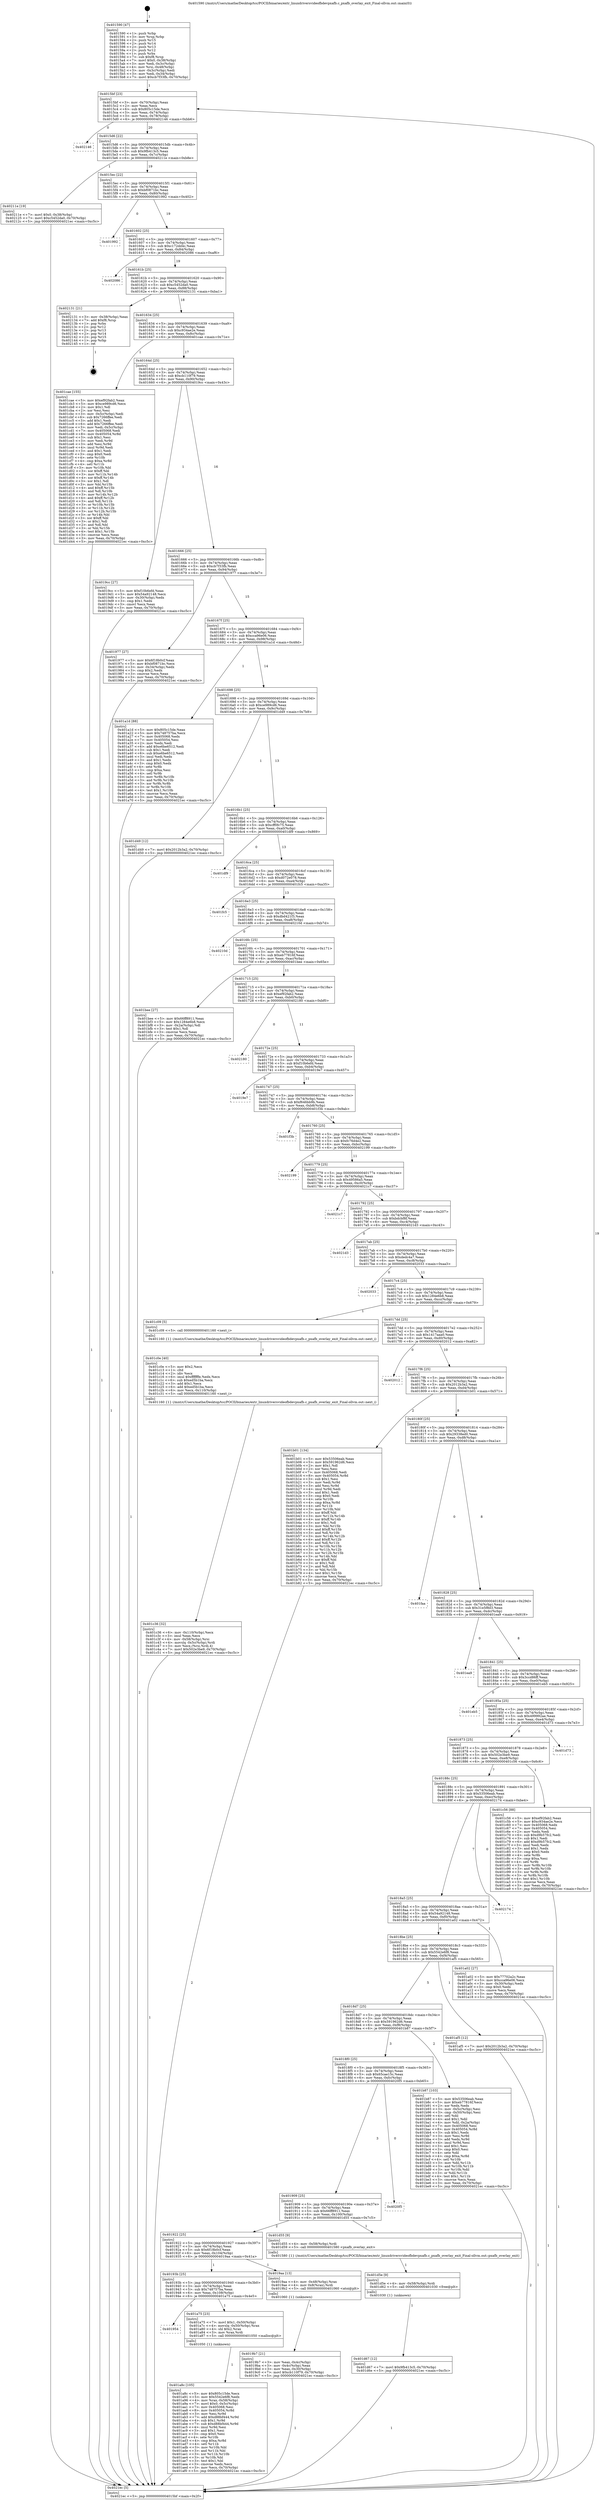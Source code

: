 digraph "0x401590" {
  label = "0x401590 (/mnt/c/Users/mathe/Desktop/tcc/POCII/binaries/extr_linuxdriversvideofbdevpxafb.c_pxafb_overlay_exit_Final-ollvm.out::main(0))"
  labelloc = "t"
  node[shape=record]

  Entry [label="",width=0.3,height=0.3,shape=circle,fillcolor=black,style=filled]
  "0x4015bf" [label="{
     0x4015bf [23]\l
     | [instrs]\l
     &nbsp;&nbsp;0x4015bf \<+3\>: mov -0x70(%rbp),%eax\l
     &nbsp;&nbsp;0x4015c2 \<+2\>: mov %eax,%ecx\l
     &nbsp;&nbsp;0x4015c4 \<+6\>: sub $0x805c15de,%ecx\l
     &nbsp;&nbsp;0x4015ca \<+3\>: mov %eax,-0x74(%rbp)\l
     &nbsp;&nbsp;0x4015cd \<+3\>: mov %ecx,-0x78(%rbp)\l
     &nbsp;&nbsp;0x4015d0 \<+6\>: je 0000000000402146 \<main+0xbb6\>\l
  }"]
  "0x402146" [label="{
     0x402146\l
  }", style=dashed]
  "0x4015d6" [label="{
     0x4015d6 [22]\l
     | [instrs]\l
     &nbsp;&nbsp;0x4015d6 \<+5\>: jmp 00000000004015db \<main+0x4b\>\l
     &nbsp;&nbsp;0x4015db \<+3\>: mov -0x74(%rbp),%eax\l
     &nbsp;&nbsp;0x4015de \<+5\>: sub $0x9fb413c5,%eax\l
     &nbsp;&nbsp;0x4015e3 \<+3\>: mov %eax,-0x7c(%rbp)\l
     &nbsp;&nbsp;0x4015e6 \<+6\>: je 000000000040211e \<main+0xb8e\>\l
  }"]
  Exit [label="",width=0.3,height=0.3,shape=circle,fillcolor=black,style=filled,peripheries=2]
  "0x40211e" [label="{
     0x40211e [19]\l
     | [instrs]\l
     &nbsp;&nbsp;0x40211e \<+7\>: movl $0x0,-0x38(%rbp)\l
     &nbsp;&nbsp;0x402125 \<+7\>: movl $0xc5452da0,-0x70(%rbp)\l
     &nbsp;&nbsp;0x40212c \<+5\>: jmp 00000000004021ec \<main+0xc5c\>\l
  }"]
  "0x4015ec" [label="{
     0x4015ec [22]\l
     | [instrs]\l
     &nbsp;&nbsp;0x4015ec \<+5\>: jmp 00000000004015f1 \<main+0x61\>\l
     &nbsp;&nbsp;0x4015f1 \<+3\>: mov -0x74(%rbp),%eax\l
     &nbsp;&nbsp;0x4015f4 \<+5\>: sub $0xbf0871bc,%eax\l
     &nbsp;&nbsp;0x4015f9 \<+3\>: mov %eax,-0x80(%rbp)\l
     &nbsp;&nbsp;0x4015fc \<+6\>: je 0000000000401992 \<main+0x402\>\l
  }"]
  "0x401d67" [label="{
     0x401d67 [12]\l
     | [instrs]\l
     &nbsp;&nbsp;0x401d67 \<+7\>: movl $0x9fb413c5,-0x70(%rbp)\l
     &nbsp;&nbsp;0x401d6e \<+5\>: jmp 00000000004021ec \<main+0xc5c\>\l
  }"]
  "0x401992" [label="{
     0x401992\l
  }", style=dashed]
  "0x401602" [label="{
     0x401602 [25]\l
     | [instrs]\l
     &nbsp;&nbsp;0x401602 \<+5\>: jmp 0000000000401607 \<main+0x77\>\l
     &nbsp;&nbsp;0x401607 \<+3\>: mov -0x74(%rbp),%eax\l
     &nbsp;&nbsp;0x40160a \<+5\>: sub $0xc172dd4c,%eax\l
     &nbsp;&nbsp;0x40160f \<+6\>: mov %eax,-0x84(%rbp)\l
     &nbsp;&nbsp;0x401615 \<+6\>: je 0000000000402086 \<main+0xaf6\>\l
  }"]
  "0x401d5e" [label="{
     0x401d5e [9]\l
     | [instrs]\l
     &nbsp;&nbsp;0x401d5e \<+4\>: mov -0x58(%rbp),%rdi\l
     &nbsp;&nbsp;0x401d62 \<+5\>: call 0000000000401030 \<free@plt\>\l
     | [calls]\l
     &nbsp;&nbsp;0x401030 \{1\} (unknown)\l
  }"]
  "0x402086" [label="{
     0x402086\l
  }", style=dashed]
  "0x40161b" [label="{
     0x40161b [25]\l
     | [instrs]\l
     &nbsp;&nbsp;0x40161b \<+5\>: jmp 0000000000401620 \<main+0x90\>\l
     &nbsp;&nbsp;0x401620 \<+3\>: mov -0x74(%rbp),%eax\l
     &nbsp;&nbsp;0x401623 \<+5\>: sub $0xc5452da0,%eax\l
     &nbsp;&nbsp;0x401628 \<+6\>: mov %eax,-0x88(%rbp)\l
     &nbsp;&nbsp;0x40162e \<+6\>: je 0000000000402131 \<main+0xba1\>\l
  }"]
  "0x401c36" [label="{
     0x401c36 [32]\l
     | [instrs]\l
     &nbsp;&nbsp;0x401c36 \<+6\>: mov -0x110(%rbp),%ecx\l
     &nbsp;&nbsp;0x401c3c \<+3\>: imul %eax,%ecx\l
     &nbsp;&nbsp;0x401c3f \<+4\>: mov -0x58(%rbp),%rsi\l
     &nbsp;&nbsp;0x401c43 \<+4\>: movslq -0x5c(%rbp),%rdi\l
     &nbsp;&nbsp;0x401c47 \<+3\>: mov %ecx,(%rsi,%rdi,4)\l
     &nbsp;&nbsp;0x401c4a \<+7\>: movl $0x502e3be9,-0x70(%rbp)\l
     &nbsp;&nbsp;0x401c51 \<+5\>: jmp 00000000004021ec \<main+0xc5c\>\l
  }"]
  "0x402131" [label="{
     0x402131 [21]\l
     | [instrs]\l
     &nbsp;&nbsp;0x402131 \<+3\>: mov -0x38(%rbp),%eax\l
     &nbsp;&nbsp;0x402134 \<+7\>: add $0xf8,%rsp\l
     &nbsp;&nbsp;0x40213b \<+1\>: pop %rbx\l
     &nbsp;&nbsp;0x40213c \<+2\>: pop %r12\l
     &nbsp;&nbsp;0x40213e \<+2\>: pop %r13\l
     &nbsp;&nbsp;0x402140 \<+2\>: pop %r14\l
     &nbsp;&nbsp;0x402142 \<+2\>: pop %r15\l
     &nbsp;&nbsp;0x402144 \<+1\>: pop %rbp\l
     &nbsp;&nbsp;0x402145 \<+1\>: ret\l
  }"]
  "0x401634" [label="{
     0x401634 [25]\l
     | [instrs]\l
     &nbsp;&nbsp;0x401634 \<+5\>: jmp 0000000000401639 \<main+0xa9\>\l
     &nbsp;&nbsp;0x401639 \<+3\>: mov -0x74(%rbp),%eax\l
     &nbsp;&nbsp;0x40163c \<+5\>: sub $0xc934ae2e,%eax\l
     &nbsp;&nbsp;0x401641 \<+6\>: mov %eax,-0x8c(%rbp)\l
     &nbsp;&nbsp;0x401647 \<+6\>: je 0000000000401cae \<main+0x71e\>\l
  }"]
  "0x401c0e" [label="{
     0x401c0e [40]\l
     | [instrs]\l
     &nbsp;&nbsp;0x401c0e \<+5\>: mov $0x2,%ecx\l
     &nbsp;&nbsp;0x401c13 \<+1\>: cltd\l
     &nbsp;&nbsp;0x401c14 \<+2\>: idiv %ecx\l
     &nbsp;&nbsp;0x401c16 \<+6\>: imul $0xfffffffe,%edx,%ecx\l
     &nbsp;&nbsp;0x401c1c \<+6\>: sub $0xed5b1ba,%ecx\l
     &nbsp;&nbsp;0x401c22 \<+3\>: add $0x1,%ecx\l
     &nbsp;&nbsp;0x401c25 \<+6\>: add $0xed5b1ba,%ecx\l
     &nbsp;&nbsp;0x401c2b \<+6\>: mov %ecx,-0x110(%rbp)\l
     &nbsp;&nbsp;0x401c31 \<+5\>: call 0000000000401160 \<next_i\>\l
     | [calls]\l
     &nbsp;&nbsp;0x401160 \{1\} (/mnt/c/Users/mathe/Desktop/tcc/POCII/binaries/extr_linuxdriversvideofbdevpxafb.c_pxafb_overlay_exit_Final-ollvm.out::next_i)\l
  }"]
  "0x401cae" [label="{
     0x401cae [155]\l
     | [instrs]\l
     &nbsp;&nbsp;0x401cae \<+5\>: mov $0xef92fab2,%eax\l
     &nbsp;&nbsp;0x401cb3 \<+5\>: mov $0xce989cd6,%ecx\l
     &nbsp;&nbsp;0x401cb8 \<+2\>: mov $0x1,%dl\l
     &nbsp;&nbsp;0x401cba \<+2\>: xor %esi,%esi\l
     &nbsp;&nbsp;0x401cbc \<+3\>: mov -0x5c(%rbp),%edi\l
     &nbsp;&nbsp;0x401cbf \<+6\>: sub $0x7266ffee,%edi\l
     &nbsp;&nbsp;0x401cc5 \<+3\>: add $0x1,%edi\l
     &nbsp;&nbsp;0x401cc8 \<+6\>: add $0x7266ffee,%edi\l
     &nbsp;&nbsp;0x401cce \<+3\>: mov %edi,-0x5c(%rbp)\l
     &nbsp;&nbsp;0x401cd1 \<+7\>: mov 0x405068,%edi\l
     &nbsp;&nbsp;0x401cd8 \<+8\>: mov 0x405054,%r8d\l
     &nbsp;&nbsp;0x401ce0 \<+3\>: sub $0x1,%esi\l
     &nbsp;&nbsp;0x401ce3 \<+3\>: mov %edi,%r9d\l
     &nbsp;&nbsp;0x401ce6 \<+3\>: add %esi,%r9d\l
     &nbsp;&nbsp;0x401ce9 \<+4\>: imul %r9d,%edi\l
     &nbsp;&nbsp;0x401ced \<+3\>: and $0x1,%edi\l
     &nbsp;&nbsp;0x401cf0 \<+3\>: cmp $0x0,%edi\l
     &nbsp;&nbsp;0x401cf3 \<+4\>: sete %r10b\l
     &nbsp;&nbsp;0x401cf7 \<+4\>: cmp $0xa,%r8d\l
     &nbsp;&nbsp;0x401cfb \<+4\>: setl %r11b\l
     &nbsp;&nbsp;0x401cff \<+3\>: mov %r10b,%bl\l
     &nbsp;&nbsp;0x401d02 \<+3\>: xor $0xff,%bl\l
     &nbsp;&nbsp;0x401d05 \<+3\>: mov %r11b,%r14b\l
     &nbsp;&nbsp;0x401d08 \<+4\>: xor $0xff,%r14b\l
     &nbsp;&nbsp;0x401d0c \<+3\>: xor $0x1,%dl\l
     &nbsp;&nbsp;0x401d0f \<+3\>: mov %bl,%r15b\l
     &nbsp;&nbsp;0x401d12 \<+4\>: and $0xff,%r15b\l
     &nbsp;&nbsp;0x401d16 \<+3\>: and %dl,%r10b\l
     &nbsp;&nbsp;0x401d19 \<+3\>: mov %r14b,%r12b\l
     &nbsp;&nbsp;0x401d1c \<+4\>: and $0xff,%r12b\l
     &nbsp;&nbsp;0x401d20 \<+3\>: and %dl,%r11b\l
     &nbsp;&nbsp;0x401d23 \<+3\>: or %r10b,%r15b\l
     &nbsp;&nbsp;0x401d26 \<+3\>: or %r11b,%r12b\l
     &nbsp;&nbsp;0x401d29 \<+3\>: xor %r12b,%r15b\l
     &nbsp;&nbsp;0x401d2c \<+3\>: or %r14b,%bl\l
     &nbsp;&nbsp;0x401d2f \<+3\>: xor $0xff,%bl\l
     &nbsp;&nbsp;0x401d32 \<+3\>: or $0x1,%dl\l
     &nbsp;&nbsp;0x401d35 \<+2\>: and %dl,%bl\l
     &nbsp;&nbsp;0x401d37 \<+3\>: or %bl,%r15b\l
     &nbsp;&nbsp;0x401d3a \<+4\>: test $0x1,%r15b\l
     &nbsp;&nbsp;0x401d3e \<+3\>: cmovne %ecx,%eax\l
     &nbsp;&nbsp;0x401d41 \<+3\>: mov %eax,-0x70(%rbp)\l
     &nbsp;&nbsp;0x401d44 \<+5\>: jmp 00000000004021ec \<main+0xc5c\>\l
  }"]
  "0x40164d" [label="{
     0x40164d [25]\l
     | [instrs]\l
     &nbsp;&nbsp;0x40164d \<+5\>: jmp 0000000000401652 \<main+0xc2\>\l
     &nbsp;&nbsp;0x401652 \<+3\>: mov -0x74(%rbp),%eax\l
     &nbsp;&nbsp;0x401655 \<+5\>: sub $0xcb110f79,%eax\l
     &nbsp;&nbsp;0x40165a \<+6\>: mov %eax,-0x90(%rbp)\l
     &nbsp;&nbsp;0x401660 \<+6\>: je 00000000004019cc \<main+0x43c\>\l
  }"]
  "0x401a8c" [label="{
     0x401a8c [105]\l
     | [instrs]\l
     &nbsp;&nbsp;0x401a8c \<+5\>: mov $0x805c15de,%ecx\l
     &nbsp;&nbsp;0x401a91 \<+5\>: mov $0x5542e6f8,%edx\l
     &nbsp;&nbsp;0x401a96 \<+4\>: mov %rax,-0x58(%rbp)\l
     &nbsp;&nbsp;0x401a9a \<+7\>: movl $0x0,-0x5c(%rbp)\l
     &nbsp;&nbsp;0x401aa1 \<+7\>: mov 0x405068,%esi\l
     &nbsp;&nbsp;0x401aa8 \<+8\>: mov 0x405054,%r8d\l
     &nbsp;&nbsp;0x401ab0 \<+3\>: mov %esi,%r9d\l
     &nbsp;&nbsp;0x401ab3 \<+7\>: add $0xd88bf444,%r9d\l
     &nbsp;&nbsp;0x401aba \<+4\>: sub $0x1,%r9d\l
     &nbsp;&nbsp;0x401abe \<+7\>: sub $0xd88bf444,%r9d\l
     &nbsp;&nbsp;0x401ac5 \<+4\>: imul %r9d,%esi\l
     &nbsp;&nbsp;0x401ac9 \<+3\>: and $0x1,%esi\l
     &nbsp;&nbsp;0x401acc \<+3\>: cmp $0x0,%esi\l
     &nbsp;&nbsp;0x401acf \<+4\>: sete %r10b\l
     &nbsp;&nbsp;0x401ad3 \<+4\>: cmp $0xa,%r8d\l
     &nbsp;&nbsp;0x401ad7 \<+4\>: setl %r11b\l
     &nbsp;&nbsp;0x401adb \<+3\>: mov %r10b,%bl\l
     &nbsp;&nbsp;0x401ade \<+3\>: and %r11b,%bl\l
     &nbsp;&nbsp;0x401ae1 \<+3\>: xor %r11b,%r10b\l
     &nbsp;&nbsp;0x401ae4 \<+3\>: or %r10b,%bl\l
     &nbsp;&nbsp;0x401ae7 \<+3\>: test $0x1,%bl\l
     &nbsp;&nbsp;0x401aea \<+3\>: cmovne %edx,%ecx\l
     &nbsp;&nbsp;0x401aed \<+3\>: mov %ecx,-0x70(%rbp)\l
     &nbsp;&nbsp;0x401af0 \<+5\>: jmp 00000000004021ec \<main+0xc5c\>\l
  }"]
  "0x4019cc" [label="{
     0x4019cc [27]\l
     | [instrs]\l
     &nbsp;&nbsp;0x4019cc \<+5\>: mov $0xf10b6efd,%eax\l
     &nbsp;&nbsp;0x4019d1 \<+5\>: mov $0x54a92148,%ecx\l
     &nbsp;&nbsp;0x4019d6 \<+3\>: mov -0x30(%rbp),%edx\l
     &nbsp;&nbsp;0x4019d9 \<+3\>: cmp $0x1,%edx\l
     &nbsp;&nbsp;0x4019dc \<+3\>: cmovl %ecx,%eax\l
     &nbsp;&nbsp;0x4019df \<+3\>: mov %eax,-0x70(%rbp)\l
     &nbsp;&nbsp;0x4019e2 \<+5\>: jmp 00000000004021ec \<main+0xc5c\>\l
  }"]
  "0x401666" [label="{
     0x401666 [25]\l
     | [instrs]\l
     &nbsp;&nbsp;0x401666 \<+5\>: jmp 000000000040166b \<main+0xdb\>\l
     &nbsp;&nbsp;0x40166b \<+3\>: mov -0x74(%rbp),%eax\l
     &nbsp;&nbsp;0x40166e \<+5\>: sub $0xcb7f33fb,%eax\l
     &nbsp;&nbsp;0x401673 \<+6\>: mov %eax,-0x94(%rbp)\l
     &nbsp;&nbsp;0x401679 \<+6\>: je 0000000000401977 \<main+0x3e7\>\l
  }"]
  "0x401954" [label="{
     0x401954\l
  }", style=dashed]
  "0x401977" [label="{
     0x401977 [27]\l
     | [instrs]\l
     &nbsp;&nbsp;0x401977 \<+5\>: mov $0x6f18b0cf,%eax\l
     &nbsp;&nbsp;0x40197c \<+5\>: mov $0xbf0871bc,%ecx\l
     &nbsp;&nbsp;0x401981 \<+3\>: mov -0x34(%rbp),%edx\l
     &nbsp;&nbsp;0x401984 \<+3\>: cmp $0x2,%edx\l
     &nbsp;&nbsp;0x401987 \<+3\>: cmovne %ecx,%eax\l
     &nbsp;&nbsp;0x40198a \<+3\>: mov %eax,-0x70(%rbp)\l
     &nbsp;&nbsp;0x40198d \<+5\>: jmp 00000000004021ec \<main+0xc5c\>\l
  }"]
  "0x40167f" [label="{
     0x40167f [25]\l
     | [instrs]\l
     &nbsp;&nbsp;0x40167f \<+5\>: jmp 0000000000401684 \<main+0xf4\>\l
     &nbsp;&nbsp;0x401684 \<+3\>: mov -0x74(%rbp),%eax\l
     &nbsp;&nbsp;0x401687 \<+5\>: sub $0xcca96e06,%eax\l
     &nbsp;&nbsp;0x40168c \<+6\>: mov %eax,-0x98(%rbp)\l
     &nbsp;&nbsp;0x401692 \<+6\>: je 0000000000401a1d \<main+0x48d\>\l
  }"]
  "0x4021ec" [label="{
     0x4021ec [5]\l
     | [instrs]\l
     &nbsp;&nbsp;0x4021ec \<+5\>: jmp 00000000004015bf \<main+0x2f\>\l
  }"]
  "0x401590" [label="{
     0x401590 [47]\l
     | [instrs]\l
     &nbsp;&nbsp;0x401590 \<+1\>: push %rbp\l
     &nbsp;&nbsp;0x401591 \<+3\>: mov %rsp,%rbp\l
     &nbsp;&nbsp;0x401594 \<+2\>: push %r15\l
     &nbsp;&nbsp;0x401596 \<+2\>: push %r14\l
     &nbsp;&nbsp;0x401598 \<+2\>: push %r13\l
     &nbsp;&nbsp;0x40159a \<+2\>: push %r12\l
     &nbsp;&nbsp;0x40159c \<+1\>: push %rbx\l
     &nbsp;&nbsp;0x40159d \<+7\>: sub $0xf8,%rsp\l
     &nbsp;&nbsp;0x4015a4 \<+7\>: movl $0x0,-0x38(%rbp)\l
     &nbsp;&nbsp;0x4015ab \<+3\>: mov %edi,-0x3c(%rbp)\l
     &nbsp;&nbsp;0x4015ae \<+4\>: mov %rsi,-0x48(%rbp)\l
     &nbsp;&nbsp;0x4015b2 \<+3\>: mov -0x3c(%rbp),%edi\l
     &nbsp;&nbsp;0x4015b5 \<+3\>: mov %edi,-0x34(%rbp)\l
     &nbsp;&nbsp;0x4015b8 \<+7\>: movl $0xcb7f33fb,-0x70(%rbp)\l
  }"]
  "0x401a75" [label="{
     0x401a75 [23]\l
     | [instrs]\l
     &nbsp;&nbsp;0x401a75 \<+7\>: movl $0x1,-0x50(%rbp)\l
     &nbsp;&nbsp;0x401a7c \<+4\>: movslq -0x50(%rbp),%rax\l
     &nbsp;&nbsp;0x401a80 \<+4\>: shl $0x2,%rax\l
     &nbsp;&nbsp;0x401a84 \<+3\>: mov %rax,%rdi\l
     &nbsp;&nbsp;0x401a87 \<+5\>: call 0000000000401050 \<malloc@plt\>\l
     | [calls]\l
     &nbsp;&nbsp;0x401050 \{1\} (unknown)\l
  }"]
  "0x401a1d" [label="{
     0x401a1d [88]\l
     | [instrs]\l
     &nbsp;&nbsp;0x401a1d \<+5\>: mov $0x805c15de,%eax\l
     &nbsp;&nbsp;0x401a22 \<+5\>: mov $0x748757ba,%ecx\l
     &nbsp;&nbsp;0x401a27 \<+7\>: mov 0x405068,%edx\l
     &nbsp;&nbsp;0x401a2e \<+7\>: mov 0x405054,%esi\l
     &nbsp;&nbsp;0x401a35 \<+2\>: mov %edx,%edi\l
     &nbsp;&nbsp;0x401a37 \<+6\>: add $0xe6be6512,%edi\l
     &nbsp;&nbsp;0x401a3d \<+3\>: sub $0x1,%edi\l
     &nbsp;&nbsp;0x401a40 \<+6\>: sub $0xe6be6512,%edi\l
     &nbsp;&nbsp;0x401a46 \<+3\>: imul %edi,%edx\l
     &nbsp;&nbsp;0x401a49 \<+3\>: and $0x1,%edx\l
     &nbsp;&nbsp;0x401a4c \<+3\>: cmp $0x0,%edx\l
     &nbsp;&nbsp;0x401a4f \<+4\>: sete %r8b\l
     &nbsp;&nbsp;0x401a53 \<+3\>: cmp $0xa,%esi\l
     &nbsp;&nbsp;0x401a56 \<+4\>: setl %r9b\l
     &nbsp;&nbsp;0x401a5a \<+3\>: mov %r8b,%r10b\l
     &nbsp;&nbsp;0x401a5d \<+3\>: and %r9b,%r10b\l
     &nbsp;&nbsp;0x401a60 \<+3\>: xor %r9b,%r8b\l
     &nbsp;&nbsp;0x401a63 \<+3\>: or %r8b,%r10b\l
     &nbsp;&nbsp;0x401a66 \<+4\>: test $0x1,%r10b\l
     &nbsp;&nbsp;0x401a6a \<+3\>: cmovne %ecx,%eax\l
     &nbsp;&nbsp;0x401a6d \<+3\>: mov %eax,-0x70(%rbp)\l
     &nbsp;&nbsp;0x401a70 \<+5\>: jmp 00000000004021ec \<main+0xc5c\>\l
  }"]
  "0x401698" [label="{
     0x401698 [25]\l
     | [instrs]\l
     &nbsp;&nbsp;0x401698 \<+5\>: jmp 000000000040169d \<main+0x10d\>\l
     &nbsp;&nbsp;0x40169d \<+3\>: mov -0x74(%rbp),%eax\l
     &nbsp;&nbsp;0x4016a0 \<+5\>: sub $0xce989cd6,%eax\l
     &nbsp;&nbsp;0x4016a5 \<+6\>: mov %eax,-0x9c(%rbp)\l
     &nbsp;&nbsp;0x4016ab \<+6\>: je 0000000000401d49 \<main+0x7b9\>\l
  }"]
  "0x4019b7" [label="{
     0x4019b7 [21]\l
     | [instrs]\l
     &nbsp;&nbsp;0x4019b7 \<+3\>: mov %eax,-0x4c(%rbp)\l
     &nbsp;&nbsp;0x4019ba \<+3\>: mov -0x4c(%rbp),%eax\l
     &nbsp;&nbsp;0x4019bd \<+3\>: mov %eax,-0x30(%rbp)\l
     &nbsp;&nbsp;0x4019c0 \<+7\>: movl $0xcb110f79,-0x70(%rbp)\l
     &nbsp;&nbsp;0x4019c7 \<+5\>: jmp 00000000004021ec \<main+0xc5c\>\l
  }"]
  "0x401d49" [label="{
     0x401d49 [12]\l
     | [instrs]\l
     &nbsp;&nbsp;0x401d49 \<+7\>: movl $0x2012b3a2,-0x70(%rbp)\l
     &nbsp;&nbsp;0x401d50 \<+5\>: jmp 00000000004021ec \<main+0xc5c\>\l
  }"]
  "0x4016b1" [label="{
     0x4016b1 [25]\l
     | [instrs]\l
     &nbsp;&nbsp;0x4016b1 \<+5\>: jmp 00000000004016b6 \<main+0x126\>\l
     &nbsp;&nbsp;0x4016b6 \<+3\>: mov -0x74(%rbp),%eax\l
     &nbsp;&nbsp;0x4016b9 \<+5\>: sub $0xcff0fc75,%eax\l
     &nbsp;&nbsp;0x4016be \<+6\>: mov %eax,-0xa0(%rbp)\l
     &nbsp;&nbsp;0x4016c4 \<+6\>: je 0000000000401df9 \<main+0x869\>\l
  }"]
  "0x40193b" [label="{
     0x40193b [25]\l
     | [instrs]\l
     &nbsp;&nbsp;0x40193b \<+5\>: jmp 0000000000401940 \<main+0x3b0\>\l
     &nbsp;&nbsp;0x401940 \<+3\>: mov -0x74(%rbp),%eax\l
     &nbsp;&nbsp;0x401943 \<+5\>: sub $0x748757ba,%eax\l
     &nbsp;&nbsp;0x401948 \<+6\>: mov %eax,-0x108(%rbp)\l
     &nbsp;&nbsp;0x40194e \<+6\>: je 0000000000401a75 \<main+0x4e5\>\l
  }"]
  "0x401df9" [label="{
     0x401df9\l
  }", style=dashed]
  "0x4016ca" [label="{
     0x4016ca [25]\l
     | [instrs]\l
     &nbsp;&nbsp;0x4016ca \<+5\>: jmp 00000000004016cf \<main+0x13f\>\l
     &nbsp;&nbsp;0x4016cf \<+3\>: mov -0x74(%rbp),%eax\l
     &nbsp;&nbsp;0x4016d2 \<+5\>: sub $0xd072e078,%eax\l
     &nbsp;&nbsp;0x4016d7 \<+6\>: mov %eax,-0xa4(%rbp)\l
     &nbsp;&nbsp;0x4016dd \<+6\>: je 0000000000401fc5 \<main+0xa35\>\l
  }"]
  "0x4019aa" [label="{
     0x4019aa [13]\l
     | [instrs]\l
     &nbsp;&nbsp;0x4019aa \<+4\>: mov -0x48(%rbp),%rax\l
     &nbsp;&nbsp;0x4019ae \<+4\>: mov 0x8(%rax),%rdi\l
     &nbsp;&nbsp;0x4019b2 \<+5\>: call 0000000000401060 \<atoi@plt\>\l
     | [calls]\l
     &nbsp;&nbsp;0x401060 \{1\} (unknown)\l
  }"]
  "0x401fc5" [label="{
     0x401fc5\l
  }", style=dashed]
  "0x4016e3" [label="{
     0x4016e3 [25]\l
     | [instrs]\l
     &nbsp;&nbsp;0x4016e3 \<+5\>: jmp 00000000004016e8 \<main+0x158\>\l
     &nbsp;&nbsp;0x4016e8 \<+3\>: mov -0x74(%rbp),%eax\l
     &nbsp;&nbsp;0x4016eb \<+5\>: sub $0xdbd421f3,%eax\l
     &nbsp;&nbsp;0x4016f0 \<+6\>: mov %eax,-0xa8(%rbp)\l
     &nbsp;&nbsp;0x4016f6 \<+6\>: je 000000000040210d \<main+0xb7d\>\l
  }"]
  "0x401922" [label="{
     0x401922 [25]\l
     | [instrs]\l
     &nbsp;&nbsp;0x401922 \<+5\>: jmp 0000000000401927 \<main+0x397\>\l
     &nbsp;&nbsp;0x401927 \<+3\>: mov -0x74(%rbp),%eax\l
     &nbsp;&nbsp;0x40192a \<+5\>: sub $0x6f18b0cf,%eax\l
     &nbsp;&nbsp;0x40192f \<+6\>: mov %eax,-0x104(%rbp)\l
     &nbsp;&nbsp;0x401935 \<+6\>: je 00000000004019aa \<main+0x41a\>\l
  }"]
  "0x40210d" [label="{
     0x40210d\l
  }", style=dashed]
  "0x4016fc" [label="{
     0x4016fc [25]\l
     | [instrs]\l
     &nbsp;&nbsp;0x4016fc \<+5\>: jmp 0000000000401701 \<main+0x171\>\l
     &nbsp;&nbsp;0x401701 \<+3\>: mov -0x74(%rbp),%eax\l
     &nbsp;&nbsp;0x401704 \<+5\>: sub $0xeb77816f,%eax\l
     &nbsp;&nbsp;0x401709 \<+6\>: mov %eax,-0xac(%rbp)\l
     &nbsp;&nbsp;0x40170f \<+6\>: je 0000000000401bee \<main+0x65e\>\l
  }"]
  "0x401d55" [label="{
     0x401d55 [9]\l
     | [instrs]\l
     &nbsp;&nbsp;0x401d55 \<+4\>: mov -0x58(%rbp),%rdi\l
     &nbsp;&nbsp;0x401d59 \<+5\>: call 0000000000401580 \<pxafb_overlay_exit\>\l
     | [calls]\l
     &nbsp;&nbsp;0x401580 \{1\} (/mnt/c/Users/mathe/Desktop/tcc/POCII/binaries/extr_linuxdriversvideofbdevpxafb.c_pxafb_overlay_exit_Final-ollvm.out::pxafb_overlay_exit)\l
  }"]
  "0x401bee" [label="{
     0x401bee [27]\l
     | [instrs]\l
     &nbsp;&nbsp;0x401bee \<+5\>: mov $0x66ff8911,%eax\l
     &nbsp;&nbsp;0x401bf3 \<+5\>: mov $0x1284e6b8,%ecx\l
     &nbsp;&nbsp;0x401bf8 \<+3\>: mov -0x2a(%rbp),%dl\l
     &nbsp;&nbsp;0x401bfb \<+3\>: test $0x1,%dl\l
     &nbsp;&nbsp;0x401bfe \<+3\>: cmovne %ecx,%eax\l
     &nbsp;&nbsp;0x401c01 \<+3\>: mov %eax,-0x70(%rbp)\l
     &nbsp;&nbsp;0x401c04 \<+5\>: jmp 00000000004021ec \<main+0xc5c\>\l
  }"]
  "0x401715" [label="{
     0x401715 [25]\l
     | [instrs]\l
     &nbsp;&nbsp;0x401715 \<+5\>: jmp 000000000040171a \<main+0x18a\>\l
     &nbsp;&nbsp;0x40171a \<+3\>: mov -0x74(%rbp),%eax\l
     &nbsp;&nbsp;0x40171d \<+5\>: sub $0xef92fab2,%eax\l
     &nbsp;&nbsp;0x401722 \<+6\>: mov %eax,-0xb0(%rbp)\l
     &nbsp;&nbsp;0x401728 \<+6\>: je 0000000000402180 \<main+0xbf0\>\l
  }"]
  "0x401909" [label="{
     0x401909 [25]\l
     | [instrs]\l
     &nbsp;&nbsp;0x401909 \<+5\>: jmp 000000000040190e \<main+0x37e\>\l
     &nbsp;&nbsp;0x40190e \<+3\>: mov -0x74(%rbp),%eax\l
     &nbsp;&nbsp;0x401911 \<+5\>: sub $0x66ff8911,%eax\l
     &nbsp;&nbsp;0x401916 \<+6\>: mov %eax,-0x100(%rbp)\l
     &nbsp;&nbsp;0x40191c \<+6\>: je 0000000000401d55 \<main+0x7c5\>\l
  }"]
  "0x402180" [label="{
     0x402180\l
  }", style=dashed]
  "0x40172e" [label="{
     0x40172e [25]\l
     | [instrs]\l
     &nbsp;&nbsp;0x40172e \<+5\>: jmp 0000000000401733 \<main+0x1a3\>\l
     &nbsp;&nbsp;0x401733 \<+3\>: mov -0x74(%rbp),%eax\l
     &nbsp;&nbsp;0x401736 \<+5\>: sub $0xf10b6efd,%eax\l
     &nbsp;&nbsp;0x40173b \<+6\>: mov %eax,-0xb4(%rbp)\l
     &nbsp;&nbsp;0x401741 \<+6\>: je 00000000004019e7 \<main+0x457\>\l
  }"]
  "0x4020f5" [label="{
     0x4020f5\l
  }", style=dashed]
  "0x4019e7" [label="{
     0x4019e7\l
  }", style=dashed]
  "0x401747" [label="{
     0x401747 [25]\l
     | [instrs]\l
     &nbsp;&nbsp;0x401747 \<+5\>: jmp 000000000040174c \<main+0x1bc\>\l
     &nbsp;&nbsp;0x40174c \<+3\>: mov -0x74(%rbp),%eax\l
     &nbsp;&nbsp;0x40174f \<+5\>: sub $0xf646bb9b,%eax\l
     &nbsp;&nbsp;0x401754 \<+6\>: mov %eax,-0xb8(%rbp)\l
     &nbsp;&nbsp;0x40175a \<+6\>: je 0000000000401f3b \<main+0x9ab\>\l
  }"]
  "0x4018f0" [label="{
     0x4018f0 [25]\l
     | [instrs]\l
     &nbsp;&nbsp;0x4018f0 \<+5\>: jmp 00000000004018f5 \<main+0x365\>\l
     &nbsp;&nbsp;0x4018f5 \<+3\>: mov -0x74(%rbp),%eax\l
     &nbsp;&nbsp;0x4018f8 \<+5\>: sub $0x65cae15c,%eax\l
     &nbsp;&nbsp;0x4018fd \<+6\>: mov %eax,-0xfc(%rbp)\l
     &nbsp;&nbsp;0x401903 \<+6\>: je 00000000004020f5 \<main+0xb65\>\l
  }"]
  "0x401f3b" [label="{
     0x401f3b\l
  }", style=dashed]
  "0x401760" [label="{
     0x401760 [25]\l
     | [instrs]\l
     &nbsp;&nbsp;0x401760 \<+5\>: jmp 0000000000401765 \<main+0x1d5\>\l
     &nbsp;&nbsp;0x401765 \<+3\>: mov -0x74(%rbp),%eax\l
     &nbsp;&nbsp;0x401768 \<+5\>: sub $0xfc76d4e2,%eax\l
     &nbsp;&nbsp;0x40176d \<+6\>: mov %eax,-0xbc(%rbp)\l
     &nbsp;&nbsp;0x401773 \<+6\>: je 0000000000402199 \<main+0xc09\>\l
  }"]
  "0x401b87" [label="{
     0x401b87 [103]\l
     | [instrs]\l
     &nbsp;&nbsp;0x401b87 \<+5\>: mov $0x53506eab,%eax\l
     &nbsp;&nbsp;0x401b8c \<+5\>: mov $0xeb77816f,%ecx\l
     &nbsp;&nbsp;0x401b91 \<+2\>: xor %edx,%edx\l
     &nbsp;&nbsp;0x401b93 \<+3\>: mov -0x5c(%rbp),%esi\l
     &nbsp;&nbsp;0x401b96 \<+3\>: cmp -0x50(%rbp),%esi\l
     &nbsp;&nbsp;0x401b99 \<+4\>: setl %dil\l
     &nbsp;&nbsp;0x401b9d \<+4\>: and $0x1,%dil\l
     &nbsp;&nbsp;0x401ba1 \<+4\>: mov %dil,-0x2a(%rbp)\l
     &nbsp;&nbsp;0x401ba5 \<+7\>: mov 0x405068,%esi\l
     &nbsp;&nbsp;0x401bac \<+8\>: mov 0x405054,%r8d\l
     &nbsp;&nbsp;0x401bb4 \<+3\>: sub $0x1,%edx\l
     &nbsp;&nbsp;0x401bb7 \<+3\>: mov %esi,%r9d\l
     &nbsp;&nbsp;0x401bba \<+3\>: add %edx,%r9d\l
     &nbsp;&nbsp;0x401bbd \<+4\>: imul %r9d,%esi\l
     &nbsp;&nbsp;0x401bc1 \<+3\>: and $0x1,%esi\l
     &nbsp;&nbsp;0x401bc4 \<+3\>: cmp $0x0,%esi\l
     &nbsp;&nbsp;0x401bc7 \<+4\>: sete %dil\l
     &nbsp;&nbsp;0x401bcb \<+4\>: cmp $0xa,%r8d\l
     &nbsp;&nbsp;0x401bcf \<+4\>: setl %r10b\l
     &nbsp;&nbsp;0x401bd3 \<+3\>: mov %dil,%r11b\l
     &nbsp;&nbsp;0x401bd6 \<+3\>: and %r10b,%r11b\l
     &nbsp;&nbsp;0x401bd9 \<+3\>: xor %r10b,%dil\l
     &nbsp;&nbsp;0x401bdc \<+3\>: or %dil,%r11b\l
     &nbsp;&nbsp;0x401bdf \<+4\>: test $0x1,%r11b\l
     &nbsp;&nbsp;0x401be3 \<+3\>: cmovne %ecx,%eax\l
     &nbsp;&nbsp;0x401be6 \<+3\>: mov %eax,-0x70(%rbp)\l
     &nbsp;&nbsp;0x401be9 \<+5\>: jmp 00000000004021ec \<main+0xc5c\>\l
  }"]
  "0x402199" [label="{
     0x402199\l
  }", style=dashed]
  "0x401779" [label="{
     0x401779 [25]\l
     | [instrs]\l
     &nbsp;&nbsp;0x401779 \<+5\>: jmp 000000000040177e \<main+0x1ee\>\l
     &nbsp;&nbsp;0x40177e \<+3\>: mov -0x74(%rbp),%eax\l
     &nbsp;&nbsp;0x401781 \<+5\>: sub $0x49586a5,%eax\l
     &nbsp;&nbsp;0x401786 \<+6\>: mov %eax,-0xc0(%rbp)\l
     &nbsp;&nbsp;0x40178c \<+6\>: je 00000000004021c7 \<main+0xc37\>\l
  }"]
  "0x4018d7" [label="{
     0x4018d7 [25]\l
     | [instrs]\l
     &nbsp;&nbsp;0x4018d7 \<+5\>: jmp 00000000004018dc \<main+0x34c\>\l
     &nbsp;&nbsp;0x4018dc \<+3\>: mov -0x74(%rbp),%eax\l
     &nbsp;&nbsp;0x4018df \<+5\>: sub $0x591962d6,%eax\l
     &nbsp;&nbsp;0x4018e4 \<+6\>: mov %eax,-0xf8(%rbp)\l
     &nbsp;&nbsp;0x4018ea \<+6\>: je 0000000000401b87 \<main+0x5f7\>\l
  }"]
  "0x4021c7" [label="{
     0x4021c7\l
  }", style=dashed]
  "0x401792" [label="{
     0x401792 [25]\l
     | [instrs]\l
     &nbsp;&nbsp;0x401792 \<+5\>: jmp 0000000000401797 \<main+0x207\>\l
     &nbsp;&nbsp;0x401797 \<+3\>: mov -0x74(%rbp),%eax\l
     &nbsp;&nbsp;0x40179a \<+5\>: sub $0xbdcbf8f,%eax\l
     &nbsp;&nbsp;0x40179f \<+6\>: mov %eax,-0xc4(%rbp)\l
     &nbsp;&nbsp;0x4017a5 \<+6\>: je 00000000004021d3 \<main+0xc43\>\l
  }"]
  "0x401af5" [label="{
     0x401af5 [12]\l
     | [instrs]\l
     &nbsp;&nbsp;0x401af5 \<+7\>: movl $0x2012b3a2,-0x70(%rbp)\l
     &nbsp;&nbsp;0x401afc \<+5\>: jmp 00000000004021ec \<main+0xc5c\>\l
  }"]
  "0x4021d3" [label="{
     0x4021d3\l
  }", style=dashed]
  "0x4017ab" [label="{
     0x4017ab [25]\l
     | [instrs]\l
     &nbsp;&nbsp;0x4017ab \<+5\>: jmp 00000000004017b0 \<main+0x220\>\l
     &nbsp;&nbsp;0x4017b0 \<+3\>: mov -0x74(%rbp),%eax\l
     &nbsp;&nbsp;0x4017b3 \<+5\>: sub $0xdedc4a7,%eax\l
     &nbsp;&nbsp;0x4017b8 \<+6\>: mov %eax,-0xc8(%rbp)\l
     &nbsp;&nbsp;0x4017be \<+6\>: je 0000000000402033 \<main+0xaa3\>\l
  }"]
  "0x4018be" [label="{
     0x4018be [25]\l
     | [instrs]\l
     &nbsp;&nbsp;0x4018be \<+5\>: jmp 00000000004018c3 \<main+0x333\>\l
     &nbsp;&nbsp;0x4018c3 \<+3\>: mov -0x74(%rbp),%eax\l
     &nbsp;&nbsp;0x4018c6 \<+5\>: sub $0x5542e6f8,%eax\l
     &nbsp;&nbsp;0x4018cb \<+6\>: mov %eax,-0xf4(%rbp)\l
     &nbsp;&nbsp;0x4018d1 \<+6\>: je 0000000000401af5 \<main+0x565\>\l
  }"]
  "0x402033" [label="{
     0x402033\l
  }", style=dashed]
  "0x4017c4" [label="{
     0x4017c4 [25]\l
     | [instrs]\l
     &nbsp;&nbsp;0x4017c4 \<+5\>: jmp 00000000004017c9 \<main+0x239\>\l
     &nbsp;&nbsp;0x4017c9 \<+3\>: mov -0x74(%rbp),%eax\l
     &nbsp;&nbsp;0x4017cc \<+5\>: sub $0x1284e6b8,%eax\l
     &nbsp;&nbsp;0x4017d1 \<+6\>: mov %eax,-0xcc(%rbp)\l
     &nbsp;&nbsp;0x4017d7 \<+6\>: je 0000000000401c09 \<main+0x679\>\l
  }"]
  "0x401a02" [label="{
     0x401a02 [27]\l
     | [instrs]\l
     &nbsp;&nbsp;0x401a02 \<+5\>: mov $0x77702a2c,%eax\l
     &nbsp;&nbsp;0x401a07 \<+5\>: mov $0xcca96e06,%ecx\l
     &nbsp;&nbsp;0x401a0c \<+3\>: mov -0x30(%rbp),%edx\l
     &nbsp;&nbsp;0x401a0f \<+3\>: cmp $0x0,%edx\l
     &nbsp;&nbsp;0x401a12 \<+3\>: cmove %ecx,%eax\l
     &nbsp;&nbsp;0x401a15 \<+3\>: mov %eax,-0x70(%rbp)\l
     &nbsp;&nbsp;0x401a18 \<+5\>: jmp 00000000004021ec \<main+0xc5c\>\l
  }"]
  "0x401c09" [label="{
     0x401c09 [5]\l
     | [instrs]\l
     &nbsp;&nbsp;0x401c09 \<+5\>: call 0000000000401160 \<next_i\>\l
     | [calls]\l
     &nbsp;&nbsp;0x401160 \{1\} (/mnt/c/Users/mathe/Desktop/tcc/POCII/binaries/extr_linuxdriversvideofbdevpxafb.c_pxafb_overlay_exit_Final-ollvm.out::next_i)\l
  }"]
  "0x4017dd" [label="{
     0x4017dd [25]\l
     | [instrs]\l
     &nbsp;&nbsp;0x4017dd \<+5\>: jmp 00000000004017e2 \<main+0x252\>\l
     &nbsp;&nbsp;0x4017e2 \<+3\>: mov -0x74(%rbp),%eax\l
     &nbsp;&nbsp;0x4017e5 \<+5\>: sub $0x1417aaa0,%eax\l
     &nbsp;&nbsp;0x4017ea \<+6\>: mov %eax,-0xd0(%rbp)\l
     &nbsp;&nbsp;0x4017f0 \<+6\>: je 0000000000402012 \<main+0xa82\>\l
  }"]
  "0x4018a5" [label="{
     0x4018a5 [25]\l
     | [instrs]\l
     &nbsp;&nbsp;0x4018a5 \<+5\>: jmp 00000000004018aa \<main+0x31a\>\l
     &nbsp;&nbsp;0x4018aa \<+3\>: mov -0x74(%rbp),%eax\l
     &nbsp;&nbsp;0x4018ad \<+5\>: sub $0x54a92148,%eax\l
     &nbsp;&nbsp;0x4018b2 \<+6\>: mov %eax,-0xf0(%rbp)\l
     &nbsp;&nbsp;0x4018b8 \<+6\>: je 0000000000401a02 \<main+0x472\>\l
  }"]
  "0x402012" [label="{
     0x402012\l
  }", style=dashed]
  "0x4017f6" [label="{
     0x4017f6 [25]\l
     | [instrs]\l
     &nbsp;&nbsp;0x4017f6 \<+5\>: jmp 00000000004017fb \<main+0x26b\>\l
     &nbsp;&nbsp;0x4017fb \<+3\>: mov -0x74(%rbp),%eax\l
     &nbsp;&nbsp;0x4017fe \<+5\>: sub $0x2012b3a2,%eax\l
     &nbsp;&nbsp;0x401803 \<+6\>: mov %eax,-0xd4(%rbp)\l
     &nbsp;&nbsp;0x401809 \<+6\>: je 0000000000401b01 \<main+0x571\>\l
  }"]
  "0x402174" [label="{
     0x402174\l
  }", style=dashed]
  "0x401b01" [label="{
     0x401b01 [134]\l
     | [instrs]\l
     &nbsp;&nbsp;0x401b01 \<+5\>: mov $0x53506eab,%eax\l
     &nbsp;&nbsp;0x401b06 \<+5\>: mov $0x591962d6,%ecx\l
     &nbsp;&nbsp;0x401b0b \<+2\>: mov $0x1,%dl\l
     &nbsp;&nbsp;0x401b0d \<+2\>: xor %esi,%esi\l
     &nbsp;&nbsp;0x401b0f \<+7\>: mov 0x405068,%edi\l
     &nbsp;&nbsp;0x401b16 \<+8\>: mov 0x405054,%r8d\l
     &nbsp;&nbsp;0x401b1e \<+3\>: sub $0x1,%esi\l
     &nbsp;&nbsp;0x401b21 \<+3\>: mov %edi,%r9d\l
     &nbsp;&nbsp;0x401b24 \<+3\>: add %esi,%r9d\l
     &nbsp;&nbsp;0x401b27 \<+4\>: imul %r9d,%edi\l
     &nbsp;&nbsp;0x401b2b \<+3\>: and $0x1,%edi\l
     &nbsp;&nbsp;0x401b2e \<+3\>: cmp $0x0,%edi\l
     &nbsp;&nbsp;0x401b31 \<+4\>: sete %r10b\l
     &nbsp;&nbsp;0x401b35 \<+4\>: cmp $0xa,%r8d\l
     &nbsp;&nbsp;0x401b39 \<+4\>: setl %r11b\l
     &nbsp;&nbsp;0x401b3d \<+3\>: mov %r10b,%bl\l
     &nbsp;&nbsp;0x401b40 \<+3\>: xor $0xff,%bl\l
     &nbsp;&nbsp;0x401b43 \<+3\>: mov %r11b,%r14b\l
     &nbsp;&nbsp;0x401b46 \<+4\>: xor $0xff,%r14b\l
     &nbsp;&nbsp;0x401b4a \<+3\>: xor $0x1,%dl\l
     &nbsp;&nbsp;0x401b4d \<+3\>: mov %bl,%r15b\l
     &nbsp;&nbsp;0x401b50 \<+4\>: and $0xff,%r15b\l
     &nbsp;&nbsp;0x401b54 \<+3\>: and %dl,%r10b\l
     &nbsp;&nbsp;0x401b57 \<+3\>: mov %r14b,%r12b\l
     &nbsp;&nbsp;0x401b5a \<+4\>: and $0xff,%r12b\l
     &nbsp;&nbsp;0x401b5e \<+3\>: and %dl,%r11b\l
     &nbsp;&nbsp;0x401b61 \<+3\>: or %r10b,%r15b\l
     &nbsp;&nbsp;0x401b64 \<+3\>: or %r11b,%r12b\l
     &nbsp;&nbsp;0x401b67 \<+3\>: xor %r12b,%r15b\l
     &nbsp;&nbsp;0x401b6a \<+3\>: or %r14b,%bl\l
     &nbsp;&nbsp;0x401b6d \<+3\>: xor $0xff,%bl\l
     &nbsp;&nbsp;0x401b70 \<+3\>: or $0x1,%dl\l
     &nbsp;&nbsp;0x401b73 \<+2\>: and %dl,%bl\l
     &nbsp;&nbsp;0x401b75 \<+3\>: or %bl,%r15b\l
     &nbsp;&nbsp;0x401b78 \<+4\>: test $0x1,%r15b\l
     &nbsp;&nbsp;0x401b7c \<+3\>: cmovne %ecx,%eax\l
     &nbsp;&nbsp;0x401b7f \<+3\>: mov %eax,-0x70(%rbp)\l
     &nbsp;&nbsp;0x401b82 \<+5\>: jmp 00000000004021ec \<main+0xc5c\>\l
  }"]
  "0x40180f" [label="{
     0x40180f [25]\l
     | [instrs]\l
     &nbsp;&nbsp;0x40180f \<+5\>: jmp 0000000000401814 \<main+0x284\>\l
     &nbsp;&nbsp;0x401814 \<+3\>: mov -0x74(%rbp),%eax\l
     &nbsp;&nbsp;0x401817 \<+5\>: sub $0x29338ed0,%eax\l
     &nbsp;&nbsp;0x40181c \<+6\>: mov %eax,-0xd8(%rbp)\l
     &nbsp;&nbsp;0x401822 \<+6\>: je 0000000000401faa \<main+0xa1a\>\l
  }"]
  "0x40188c" [label="{
     0x40188c [25]\l
     | [instrs]\l
     &nbsp;&nbsp;0x40188c \<+5\>: jmp 0000000000401891 \<main+0x301\>\l
     &nbsp;&nbsp;0x401891 \<+3\>: mov -0x74(%rbp),%eax\l
     &nbsp;&nbsp;0x401894 \<+5\>: sub $0x53506eab,%eax\l
     &nbsp;&nbsp;0x401899 \<+6\>: mov %eax,-0xec(%rbp)\l
     &nbsp;&nbsp;0x40189f \<+6\>: je 0000000000402174 \<main+0xbe4\>\l
  }"]
  "0x401faa" [label="{
     0x401faa\l
  }", style=dashed]
  "0x401828" [label="{
     0x401828 [25]\l
     | [instrs]\l
     &nbsp;&nbsp;0x401828 \<+5\>: jmp 000000000040182d \<main+0x29d\>\l
     &nbsp;&nbsp;0x40182d \<+3\>: mov -0x74(%rbp),%eax\l
     &nbsp;&nbsp;0x401830 \<+5\>: sub $0x31e5f8d3,%eax\l
     &nbsp;&nbsp;0x401835 \<+6\>: mov %eax,-0xdc(%rbp)\l
     &nbsp;&nbsp;0x40183b \<+6\>: je 0000000000401ea9 \<main+0x919\>\l
  }"]
  "0x401c56" [label="{
     0x401c56 [88]\l
     | [instrs]\l
     &nbsp;&nbsp;0x401c56 \<+5\>: mov $0xef92fab2,%eax\l
     &nbsp;&nbsp;0x401c5b \<+5\>: mov $0xc934ae2e,%ecx\l
     &nbsp;&nbsp;0x401c60 \<+7\>: mov 0x405068,%edx\l
     &nbsp;&nbsp;0x401c67 \<+7\>: mov 0x405054,%esi\l
     &nbsp;&nbsp;0x401c6e \<+2\>: mov %edx,%edi\l
     &nbsp;&nbsp;0x401c70 \<+6\>: sub $0xd9b57fc2,%edi\l
     &nbsp;&nbsp;0x401c76 \<+3\>: sub $0x1,%edi\l
     &nbsp;&nbsp;0x401c79 \<+6\>: add $0xd9b57fc2,%edi\l
     &nbsp;&nbsp;0x401c7f \<+3\>: imul %edi,%edx\l
     &nbsp;&nbsp;0x401c82 \<+3\>: and $0x1,%edx\l
     &nbsp;&nbsp;0x401c85 \<+3\>: cmp $0x0,%edx\l
     &nbsp;&nbsp;0x401c88 \<+4\>: sete %r8b\l
     &nbsp;&nbsp;0x401c8c \<+3\>: cmp $0xa,%esi\l
     &nbsp;&nbsp;0x401c8f \<+4\>: setl %r9b\l
     &nbsp;&nbsp;0x401c93 \<+3\>: mov %r8b,%r10b\l
     &nbsp;&nbsp;0x401c96 \<+3\>: and %r9b,%r10b\l
     &nbsp;&nbsp;0x401c99 \<+3\>: xor %r9b,%r8b\l
     &nbsp;&nbsp;0x401c9c \<+3\>: or %r8b,%r10b\l
     &nbsp;&nbsp;0x401c9f \<+4\>: test $0x1,%r10b\l
     &nbsp;&nbsp;0x401ca3 \<+3\>: cmovne %ecx,%eax\l
     &nbsp;&nbsp;0x401ca6 \<+3\>: mov %eax,-0x70(%rbp)\l
     &nbsp;&nbsp;0x401ca9 \<+5\>: jmp 00000000004021ec \<main+0xc5c\>\l
  }"]
  "0x401ea9" [label="{
     0x401ea9\l
  }", style=dashed]
  "0x401841" [label="{
     0x401841 [25]\l
     | [instrs]\l
     &nbsp;&nbsp;0x401841 \<+5\>: jmp 0000000000401846 \<main+0x2b6\>\l
     &nbsp;&nbsp;0x401846 \<+3\>: mov -0x74(%rbp),%eax\l
     &nbsp;&nbsp;0x401849 \<+5\>: sub $0x3ccd86ff,%eax\l
     &nbsp;&nbsp;0x40184e \<+6\>: mov %eax,-0xe0(%rbp)\l
     &nbsp;&nbsp;0x401854 \<+6\>: je 0000000000401eb5 \<main+0x925\>\l
  }"]
  "0x401873" [label="{
     0x401873 [25]\l
     | [instrs]\l
     &nbsp;&nbsp;0x401873 \<+5\>: jmp 0000000000401878 \<main+0x2e8\>\l
     &nbsp;&nbsp;0x401878 \<+3\>: mov -0x74(%rbp),%eax\l
     &nbsp;&nbsp;0x40187b \<+5\>: sub $0x502e3be9,%eax\l
     &nbsp;&nbsp;0x401880 \<+6\>: mov %eax,-0xe8(%rbp)\l
     &nbsp;&nbsp;0x401886 \<+6\>: je 0000000000401c56 \<main+0x6c6\>\l
  }"]
  "0x401eb5" [label="{
     0x401eb5\l
  }", style=dashed]
  "0x40185a" [label="{
     0x40185a [25]\l
     | [instrs]\l
     &nbsp;&nbsp;0x40185a \<+5\>: jmp 000000000040185f \<main+0x2cf\>\l
     &nbsp;&nbsp;0x40185f \<+3\>: mov -0x74(%rbp),%eax\l
     &nbsp;&nbsp;0x401862 \<+5\>: sub $0x499992ae,%eax\l
     &nbsp;&nbsp;0x401867 \<+6\>: mov %eax,-0xe4(%rbp)\l
     &nbsp;&nbsp;0x40186d \<+6\>: je 0000000000401d73 \<main+0x7e3\>\l
  }"]
  "0x401d73" [label="{
     0x401d73\l
  }", style=dashed]
  Entry -> "0x401590" [label=" 1"]
  "0x4015bf" -> "0x402146" [label=" 0"]
  "0x4015bf" -> "0x4015d6" [label=" 20"]
  "0x402131" -> Exit [label=" 1"]
  "0x4015d6" -> "0x40211e" [label=" 1"]
  "0x4015d6" -> "0x4015ec" [label=" 19"]
  "0x40211e" -> "0x4021ec" [label=" 1"]
  "0x4015ec" -> "0x401992" [label=" 0"]
  "0x4015ec" -> "0x401602" [label=" 19"]
  "0x401d67" -> "0x4021ec" [label=" 1"]
  "0x401602" -> "0x402086" [label=" 0"]
  "0x401602" -> "0x40161b" [label=" 19"]
  "0x401d5e" -> "0x401d67" [label=" 1"]
  "0x40161b" -> "0x402131" [label=" 1"]
  "0x40161b" -> "0x401634" [label=" 18"]
  "0x401d55" -> "0x401d5e" [label=" 1"]
  "0x401634" -> "0x401cae" [label=" 1"]
  "0x401634" -> "0x40164d" [label=" 17"]
  "0x401d49" -> "0x4021ec" [label=" 1"]
  "0x40164d" -> "0x4019cc" [label=" 1"]
  "0x40164d" -> "0x401666" [label=" 16"]
  "0x401cae" -> "0x4021ec" [label=" 1"]
  "0x401666" -> "0x401977" [label=" 1"]
  "0x401666" -> "0x40167f" [label=" 15"]
  "0x401977" -> "0x4021ec" [label=" 1"]
  "0x401590" -> "0x4015bf" [label=" 1"]
  "0x4021ec" -> "0x4015bf" [label=" 19"]
  "0x401c56" -> "0x4021ec" [label=" 1"]
  "0x40167f" -> "0x401a1d" [label=" 1"]
  "0x40167f" -> "0x401698" [label=" 14"]
  "0x401c36" -> "0x4021ec" [label=" 1"]
  "0x401698" -> "0x401d49" [label=" 1"]
  "0x401698" -> "0x4016b1" [label=" 13"]
  "0x401c09" -> "0x401c0e" [label=" 1"]
  "0x4016b1" -> "0x401df9" [label=" 0"]
  "0x4016b1" -> "0x4016ca" [label=" 13"]
  "0x401bee" -> "0x4021ec" [label=" 2"]
  "0x4016ca" -> "0x401fc5" [label=" 0"]
  "0x4016ca" -> "0x4016e3" [label=" 13"]
  "0x401b87" -> "0x4021ec" [label=" 2"]
  "0x4016e3" -> "0x40210d" [label=" 0"]
  "0x4016e3" -> "0x4016fc" [label=" 13"]
  "0x401af5" -> "0x4021ec" [label=" 1"]
  "0x4016fc" -> "0x401bee" [label=" 2"]
  "0x4016fc" -> "0x401715" [label=" 11"]
  "0x401a8c" -> "0x4021ec" [label=" 1"]
  "0x401715" -> "0x402180" [label=" 0"]
  "0x401715" -> "0x40172e" [label=" 11"]
  "0x40193b" -> "0x401954" [label=" 0"]
  "0x40172e" -> "0x4019e7" [label=" 0"]
  "0x40172e" -> "0x401747" [label=" 11"]
  "0x40193b" -> "0x401a75" [label=" 1"]
  "0x401747" -> "0x401f3b" [label=" 0"]
  "0x401747" -> "0x401760" [label=" 11"]
  "0x401a1d" -> "0x4021ec" [label=" 1"]
  "0x401760" -> "0x402199" [label=" 0"]
  "0x401760" -> "0x401779" [label=" 11"]
  "0x401a02" -> "0x4021ec" [label=" 1"]
  "0x401779" -> "0x4021c7" [label=" 0"]
  "0x401779" -> "0x401792" [label=" 11"]
  "0x4019b7" -> "0x4021ec" [label=" 1"]
  "0x401792" -> "0x4021d3" [label=" 0"]
  "0x401792" -> "0x4017ab" [label=" 11"]
  "0x4019aa" -> "0x4019b7" [label=" 1"]
  "0x4017ab" -> "0x402033" [label=" 0"]
  "0x4017ab" -> "0x4017c4" [label=" 11"]
  "0x401922" -> "0x4019aa" [label=" 1"]
  "0x4017c4" -> "0x401c09" [label=" 1"]
  "0x4017c4" -> "0x4017dd" [label=" 10"]
  "0x401b01" -> "0x4021ec" [label=" 2"]
  "0x4017dd" -> "0x402012" [label=" 0"]
  "0x4017dd" -> "0x4017f6" [label=" 10"]
  "0x401909" -> "0x401d55" [label=" 1"]
  "0x4017f6" -> "0x401b01" [label=" 2"]
  "0x4017f6" -> "0x40180f" [label=" 8"]
  "0x401a75" -> "0x401a8c" [label=" 1"]
  "0x40180f" -> "0x401faa" [label=" 0"]
  "0x40180f" -> "0x401828" [label=" 8"]
  "0x4018f0" -> "0x4020f5" [label=" 0"]
  "0x401828" -> "0x401ea9" [label=" 0"]
  "0x401828" -> "0x401841" [label=" 8"]
  "0x401c0e" -> "0x401c36" [label=" 1"]
  "0x401841" -> "0x401eb5" [label=" 0"]
  "0x401841" -> "0x40185a" [label=" 8"]
  "0x4018d7" -> "0x401b87" [label=" 2"]
  "0x40185a" -> "0x401d73" [label=" 0"]
  "0x40185a" -> "0x401873" [label=" 8"]
  "0x4018d7" -> "0x4018f0" [label=" 3"]
  "0x401873" -> "0x401c56" [label=" 1"]
  "0x401873" -> "0x40188c" [label=" 7"]
  "0x4018f0" -> "0x401909" [label=" 3"]
  "0x40188c" -> "0x402174" [label=" 0"]
  "0x40188c" -> "0x4018a5" [label=" 7"]
  "0x401909" -> "0x401922" [label=" 2"]
  "0x4018a5" -> "0x401a02" [label=" 1"]
  "0x4018a5" -> "0x4018be" [label=" 6"]
  "0x401922" -> "0x40193b" [label=" 1"]
  "0x4018be" -> "0x401af5" [label=" 1"]
  "0x4018be" -> "0x4018d7" [label=" 5"]
  "0x4019cc" -> "0x4021ec" [label=" 1"]
}

